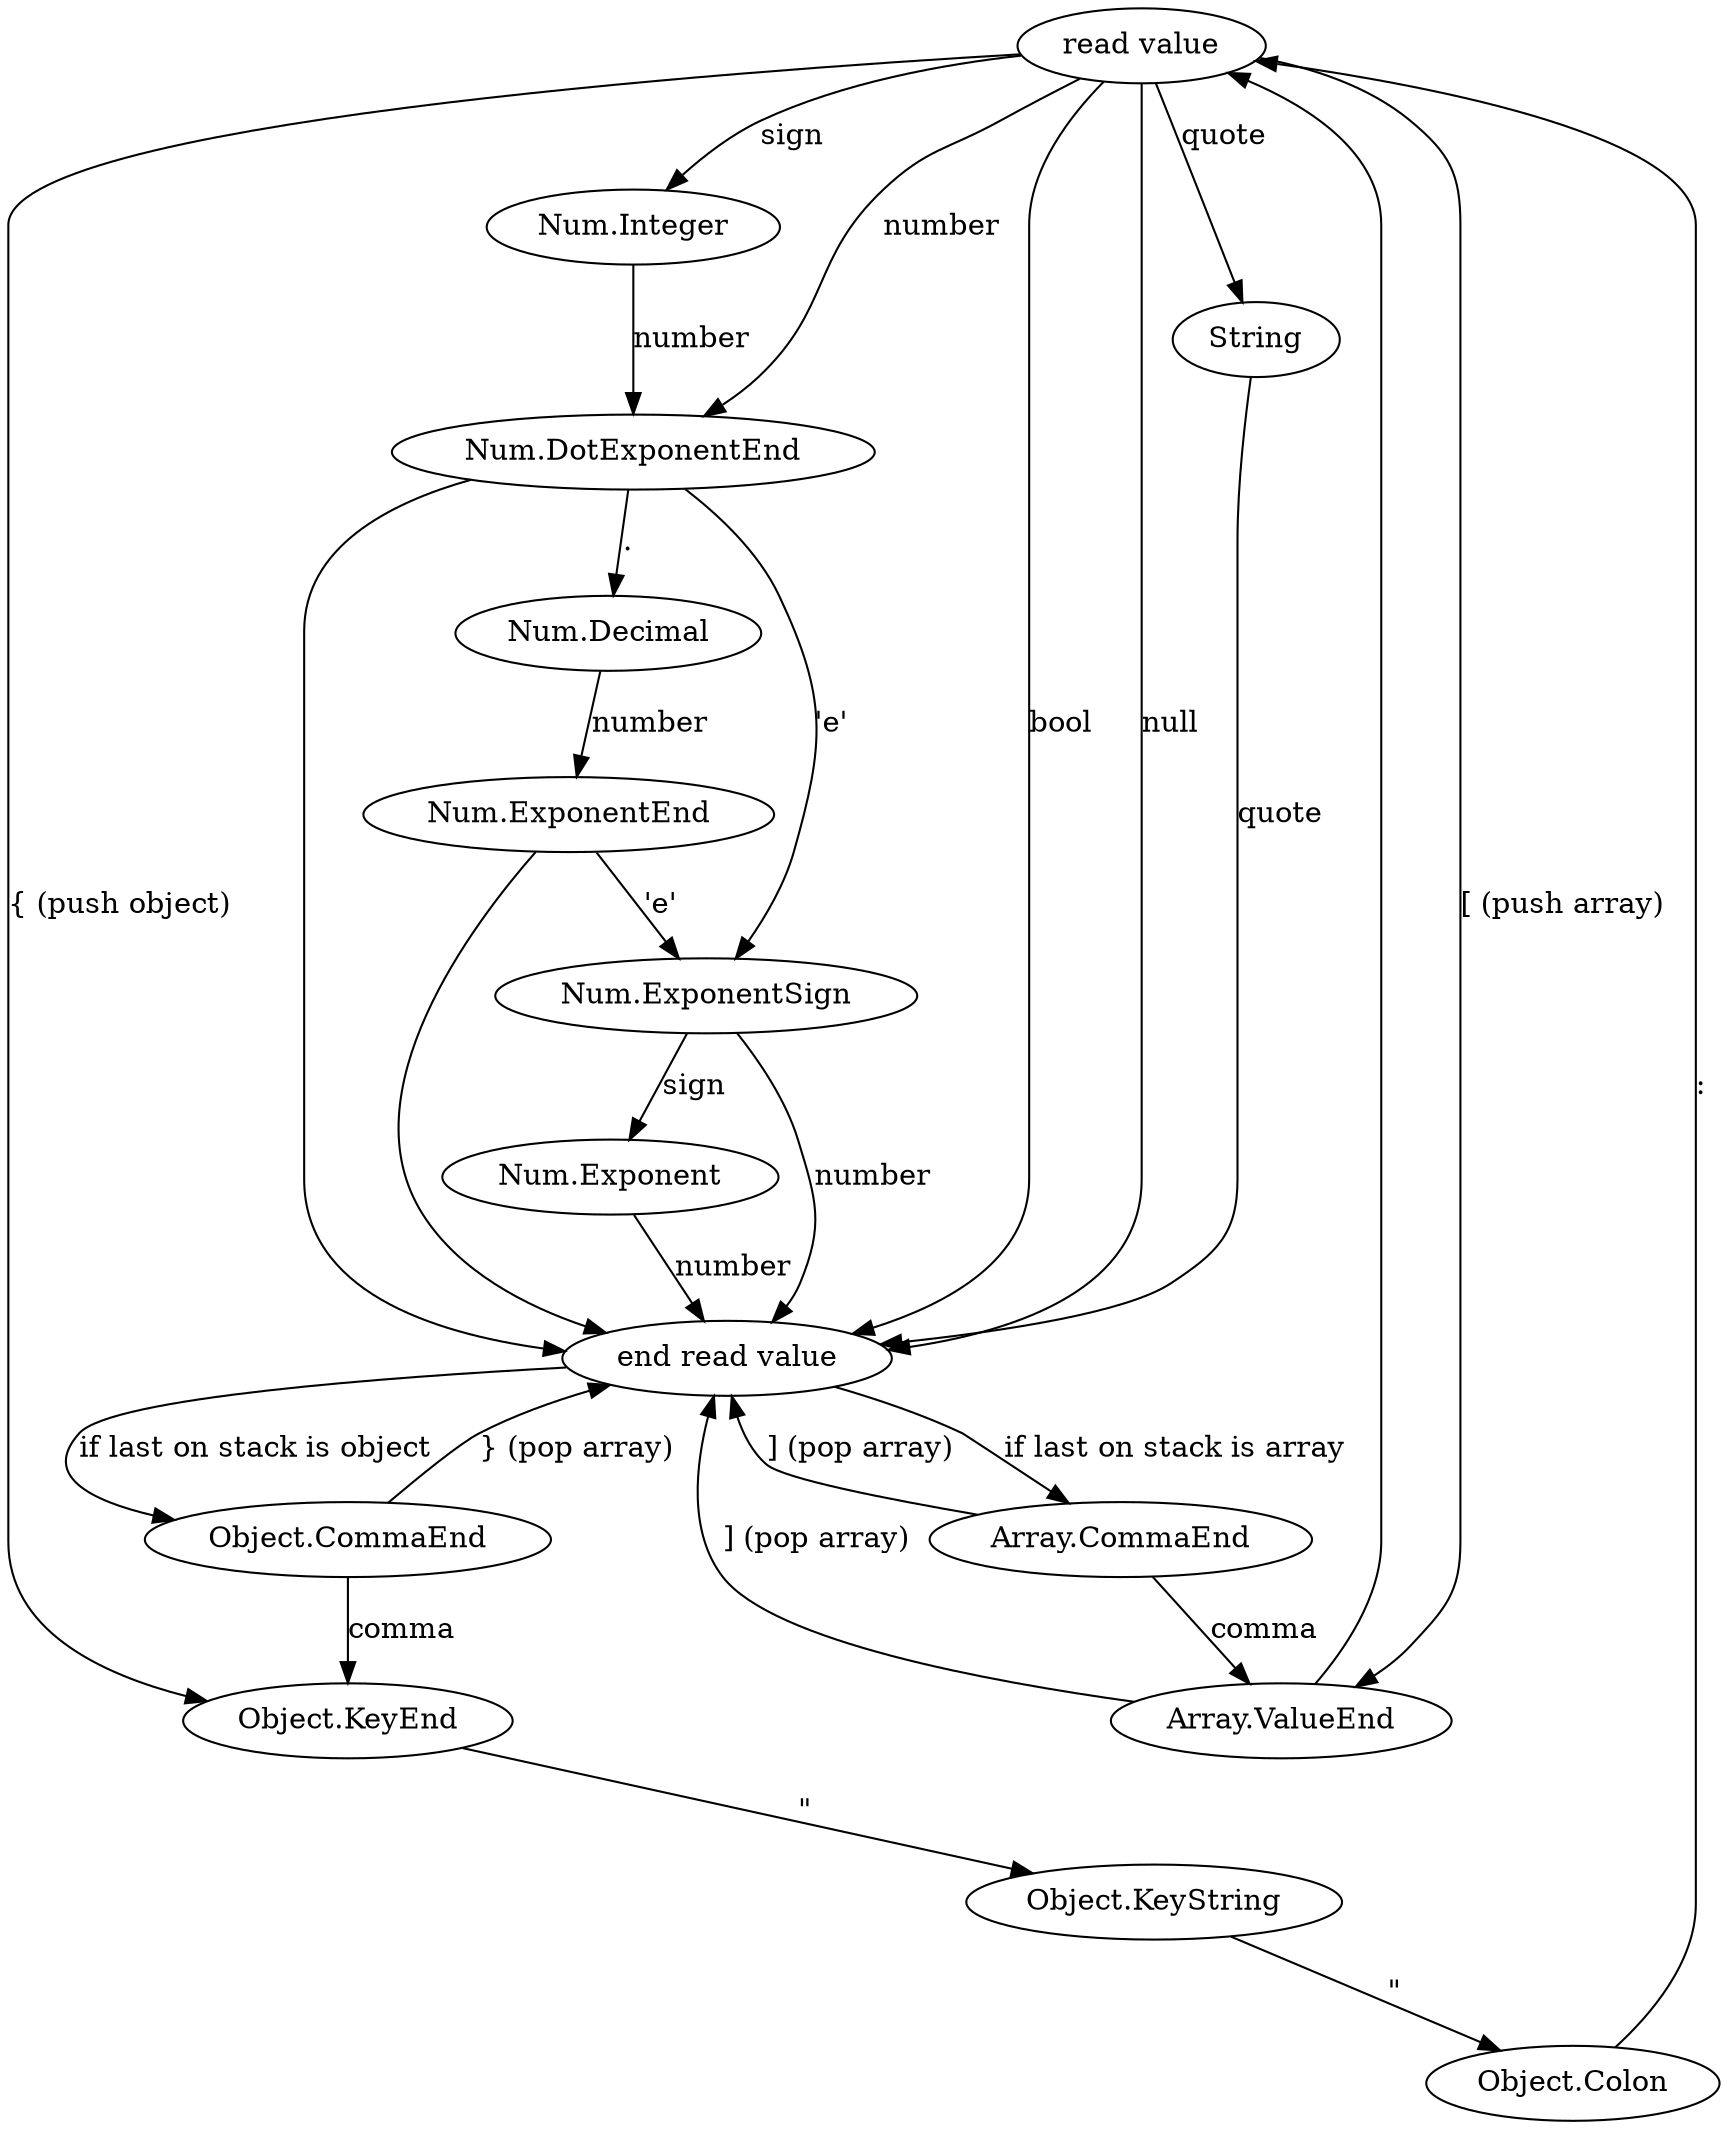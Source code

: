 digraph parser_fsm {

//"Start" -> "Object.KeyEnd" [ label="{ (stack push object)" ];
//"Start" -> "Array.ValueEnd" [ label="[ (stack push array)" ];
//
//"Object.KeyEnd" -> "Object.Key" [ label="\"" ];
//
//"Array.ValueEnd" -> "ReadValue";
//"ReadValue" -> "Array.CommaEnd" [ label="bool" ];
//"ReadValue" -> "Array.CommaEnd" [ label="null" ];
//
//"Array.CommaEnd" -> "Array.Value" [ label="," ];
//"Array.Value" -> "0";
//
//"Object.KeyEnd" -> "End" [ label="} (stack pop object)" ];
//"Array.ValueEnd" -> "End" [ label="] (stack pop array)" ];

// Primitives
"read value" -> "end read value" [ label="bool" ];
"read value" -> "end read value" [ label="null" ];

// String
"read value" -> "String" [ label="quote" ];
"String" -> "end read value" [ label="quote" ];

// Number
"read value" -> "Num.Integer" [ label="sign" ];
"read value" -> "Num.DotExponentEnd" [ label="number" ];
"Num.Integer" -> "Num.DotExponentEnd" [ label="number" ];
"Num.DotExponentEnd" -> "end read value";
"Num.DotExponentEnd" -> "Num.ExponentSign" [ label="'e'" ];
"Num.DotExponentEnd" -> "Num.Decimal" [ label="." ];
"Num.Decimal" -> "Num.ExponentEnd" [ label="number" ];
"Num.ExponentEnd" -> "Num.ExponentSign" [ label="'e'" ];
"Num.ExponentEnd" -> "end read value";
"Num.ExponentSign" -> "Num.Exponent" [ label="sign" ];
"Num.ExponentSign" -> "end read value" [ label="number" ];
"Num.Exponent" -> "end read value" [ label="number" ];

// Object
"read value" -> "Object.KeyEnd" [ label="{ (push object)" ];
"Object.KeyEnd" -> "Object.KeyString" [ label="\"" ];
"Object.KeyString" -> "Object.Colon" [ label="\"" ];
"Object.Colon" -> "read value" [ label=":" ];

"end read value" -> "Object.CommaEnd" [ label="if last on stack is object" ];
"Object.CommaEnd" -> "Object.KeyEnd" [ label="comma" ];
"Object.CommaEnd" -> "end read value" [ label="} (pop array)" ];

// Array
"read value" -> "Array.ValueEnd" [ label="[ (push array)" ];
"Array.ValueEnd" -> "read value";
"Array.ValueEnd" -> "end read value" [ label="] (pop array)" ];

"end read value" -> "Array.CommaEnd" [ label="if last on stack is array" ];
"Array.CommaEnd" -> "Array.ValueEnd" [ label="comma" ];
"Array.CommaEnd" -> "end read value" [ label="] (pop array)" ];

}
